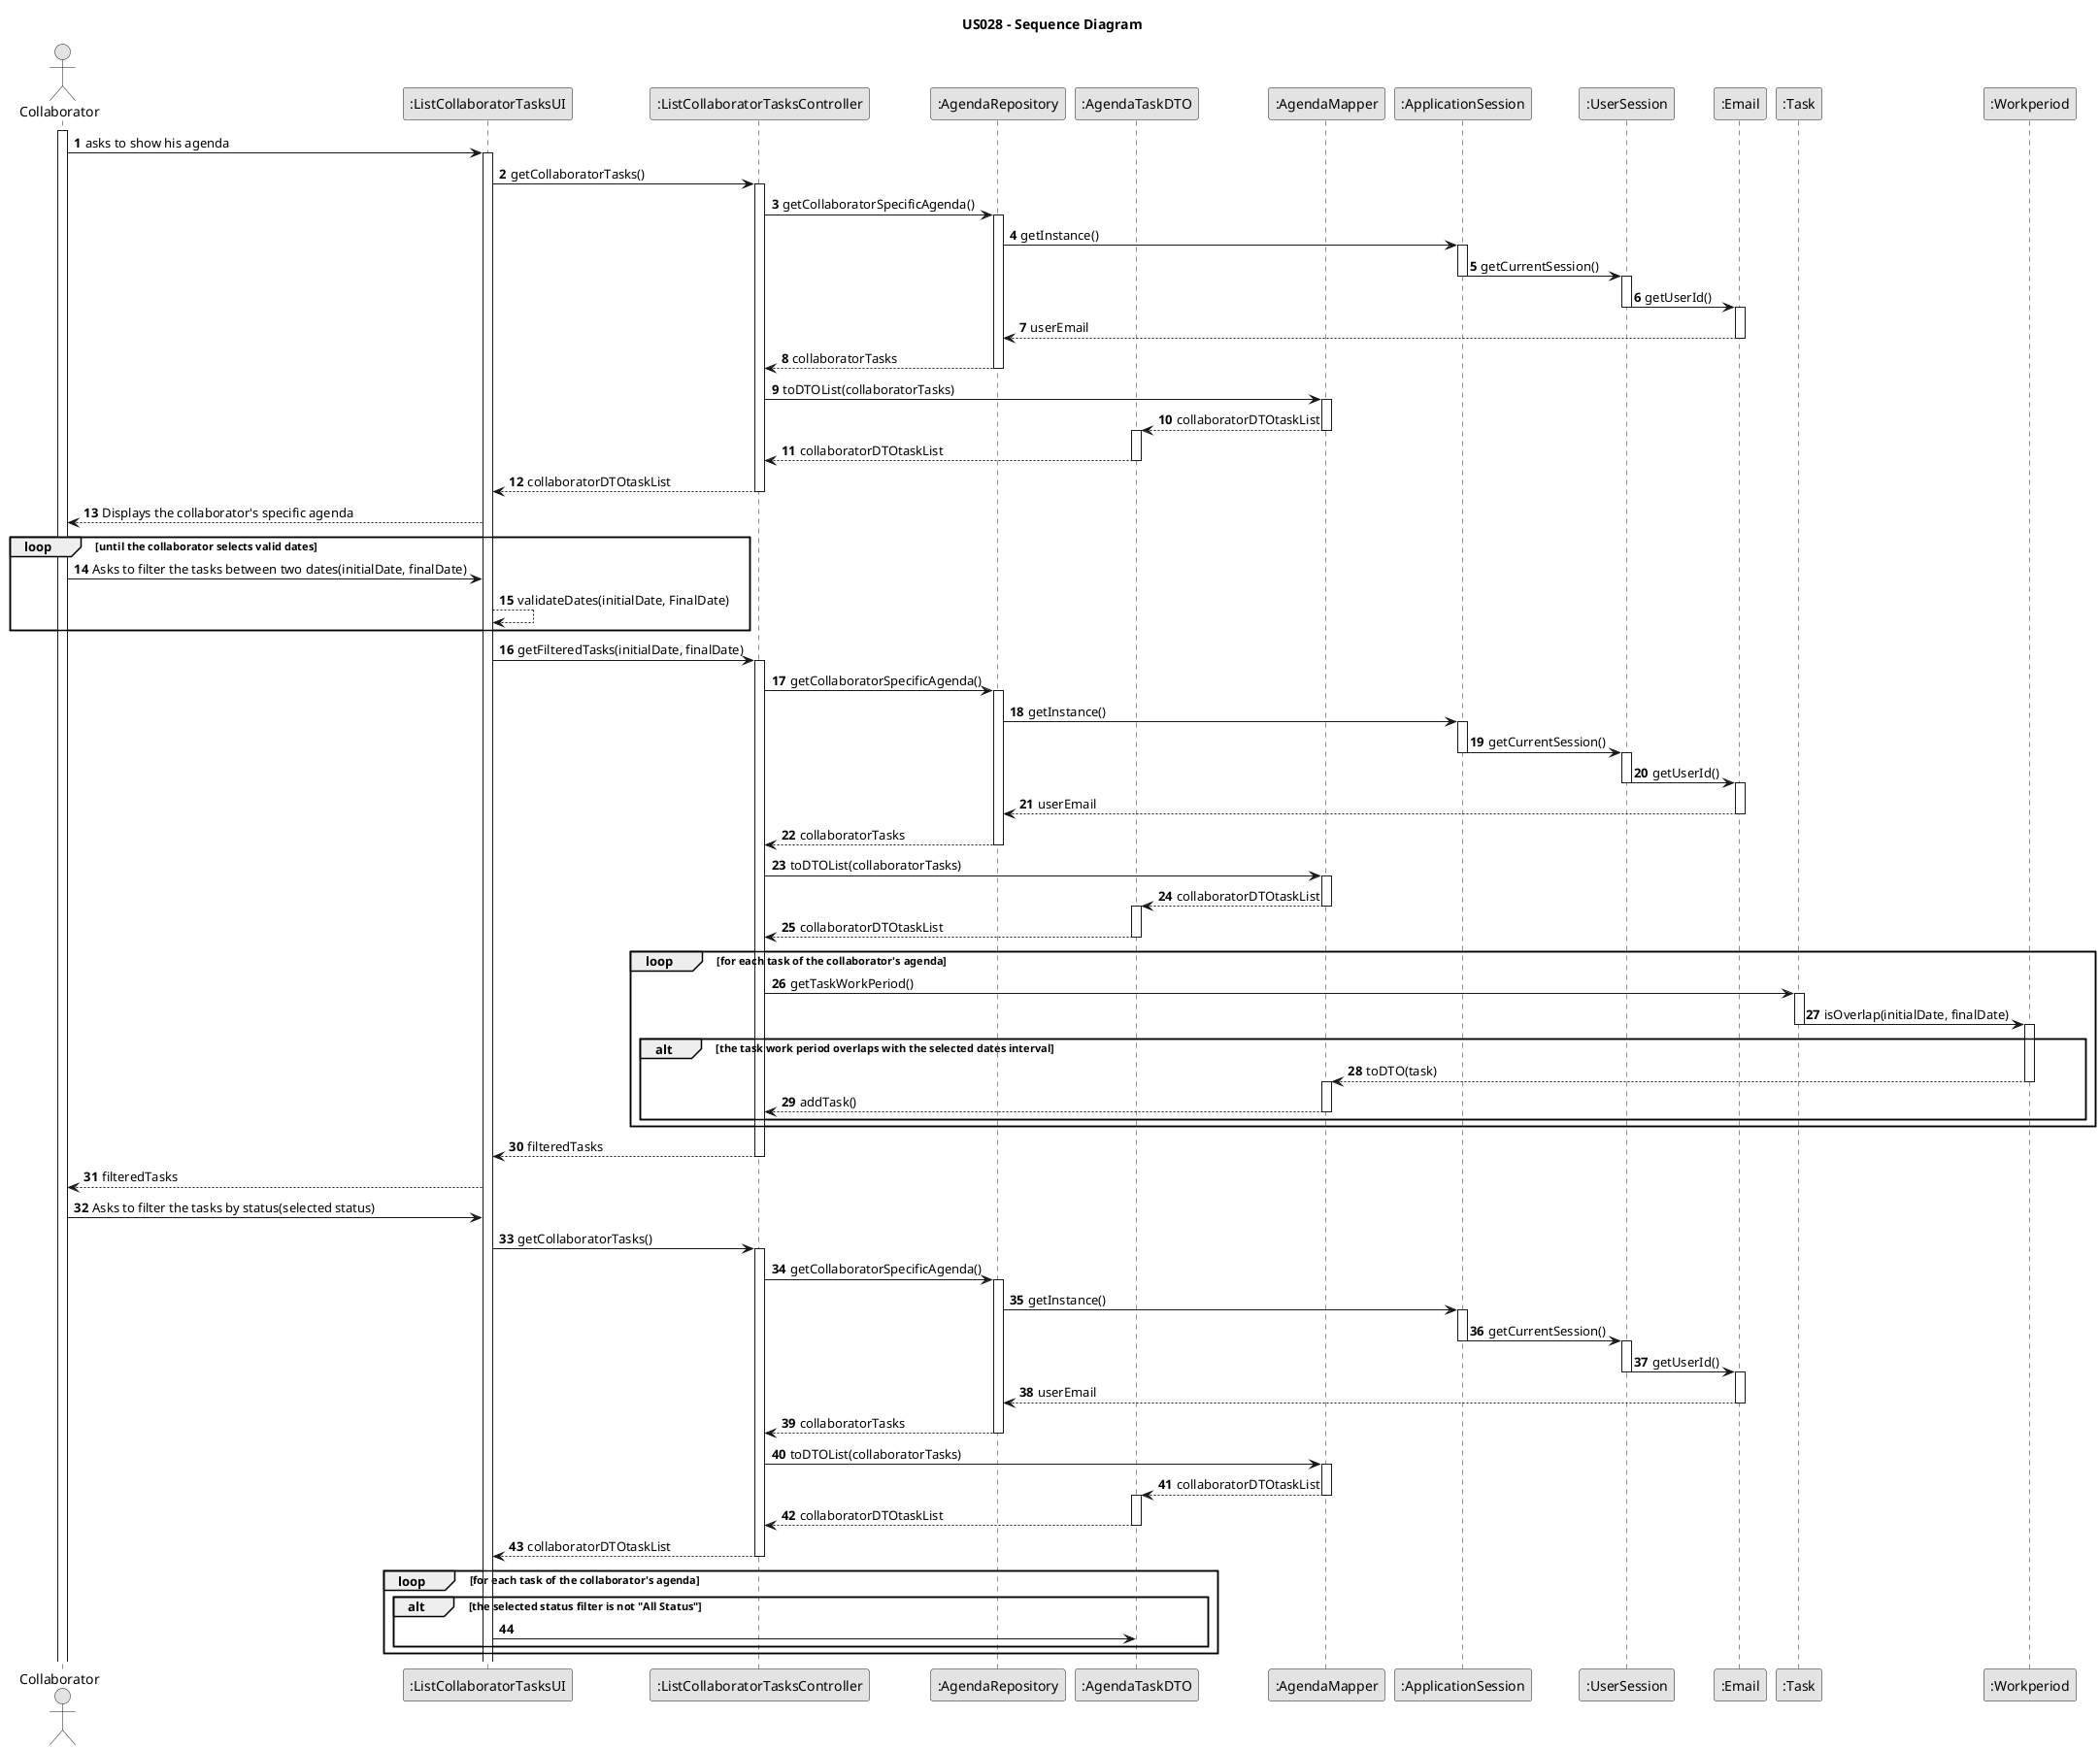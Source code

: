 @startuml
skinparam monochrome true
skinparam packageStyle rectangle
skinparam shadowing false

title US028 - Sequence Diagram

autonumber

actor "Collaborator" as Collaborator
participant ":ListCollaboratorTasksUI" as UI
participant ":ListCollaboratorTasksController" as CTRL
participant ":AgendaRepository" as REPO
participant ":AgendaTaskDTO" as DTO
participant ":AgendaMapper" as Mapper
participant ":ApplicationSession" as AS
participant ":UserSession" as US
participant ":Email" as Email
participant ":Task" as Task
participant ":Workperiod" as Workperiod

activate Collaborator

    Collaborator -> UI :asks to show his agenda
    activate UI
    UI -> CTRL :getCollaboratorTasks()
    activate CTRL
    CTRL -> REPO:getCollaboratorSpecificAgenda()
    activate REPO
    REPO -> AS:getInstance()
    activate AS

    AS -> US:getCurrentSession()
    deactivate AS
    activate US
    US -> Email:getUserId()
    deactivate US
    activate Email
    Email --> REPO:userEmail
    deactivate Email

    REPO --> CTRL: collaboratorTasks
    deactivate REPO
    CTRL -> Mapper: toDTOList(collaboratorTasks)

    activate Mapper
    Mapper --> DTO: collaboratorDTOtaskList
    deactivate Mapper

    activate DTO
    DTO --> CTRL: collaboratorDTOtaskList
    deactivate DTO
    CTRL --> UI: collaboratorDTOtaskList


    deactivate CTRL
    UI --> Collaborator: Displays the collaborator's specific agenda

    loop until the collaborator selects valid dates
    Collaborator -> UI: Asks to filter the tasks between two dates(initialDate, finalDate)
    UI --> UI: validateDates(initialDate, FinalDate)
    end loop

    UI -> CTRL : getFilteredTasks(initialDate, finalDate)



    activate CTRL
        CTRL -> REPO:getCollaboratorSpecificAgenda()
        activate REPO
        REPO -> AS:getInstance()
        activate AS

        AS -> US:getCurrentSession()
        deactivate AS
        activate US
        US -> Email:getUserId()
        deactivate US
        activate Email
        Email --> REPO:userEmail
        deactivate Email

        REPO --> CTRL: collaboratorTasks
        deactivate REPO
        CTRL -> Mapper: toDTOList(collaboratorTasks)

        activate Mapper
        Mapper --> DTO: collaboratorDTOtaskList
        deactivate Mapper

        activate DTO
        DTO --> CTRL: collaboratorDTOtaskList
        deactivate DTO
        loop for each task of the collaborator's agenda


        CTRL -> Task: getTaskWorkPeriod()
        activate Task
        Task -> Workperiod: isOverlap(initialDate, finalDate)
        deactivate Task
        alt the task work period overlaps with the selected dates interval
        activate Workperiod
        Workperiod --> Mapper: toDTO(task)
        deactivate Workperiod
        activate Mapper
        Mapper --> CTRL: addTask()
        deactivate Mapper
        end
        end loop
        CTRL --> UI: filteredTasks
        deactivate CTRL
        UI --> Collaborator: filteredTasks
        Collaborator -> UI: Asks to filter the tasks by status(selected status)
        UI -> CTRL :getCollaboratorTasks()
            activate CTRL
            CTRL -> REPO:getCollaboratorSpecificAgenda()
            activate REPO
            REPO -> AS:getInstance()
            activate AS

            AS -> US:getCurrentSession()
            deactivate AS
            activate US
            US -> Email:getUserId()
            deactivate US
            activate Email
            Email --> REPO:userEmail
            deactivate Email

            REPO --> CTRL: collaboratorTasks
            deactivate REPO
            CTRL -> Mapper: toDTOList(collaboratorTasks)

            activate Mapper
            Mapper --> DTO: collaboratorDTOtaskList
            deactivate Mapper
            activate DTO
                DTO --> CTRL: collaboratorDTOtaskList
                deactivate DTO

            CTRL --> UI: collaboratorDTOtaskList
            deactivate CTRL
            loop for each task of the collaborator's agenda
            alt the selected status filter is not "All Status"
            UI -> DTO:
            end
            end loop

@enduml